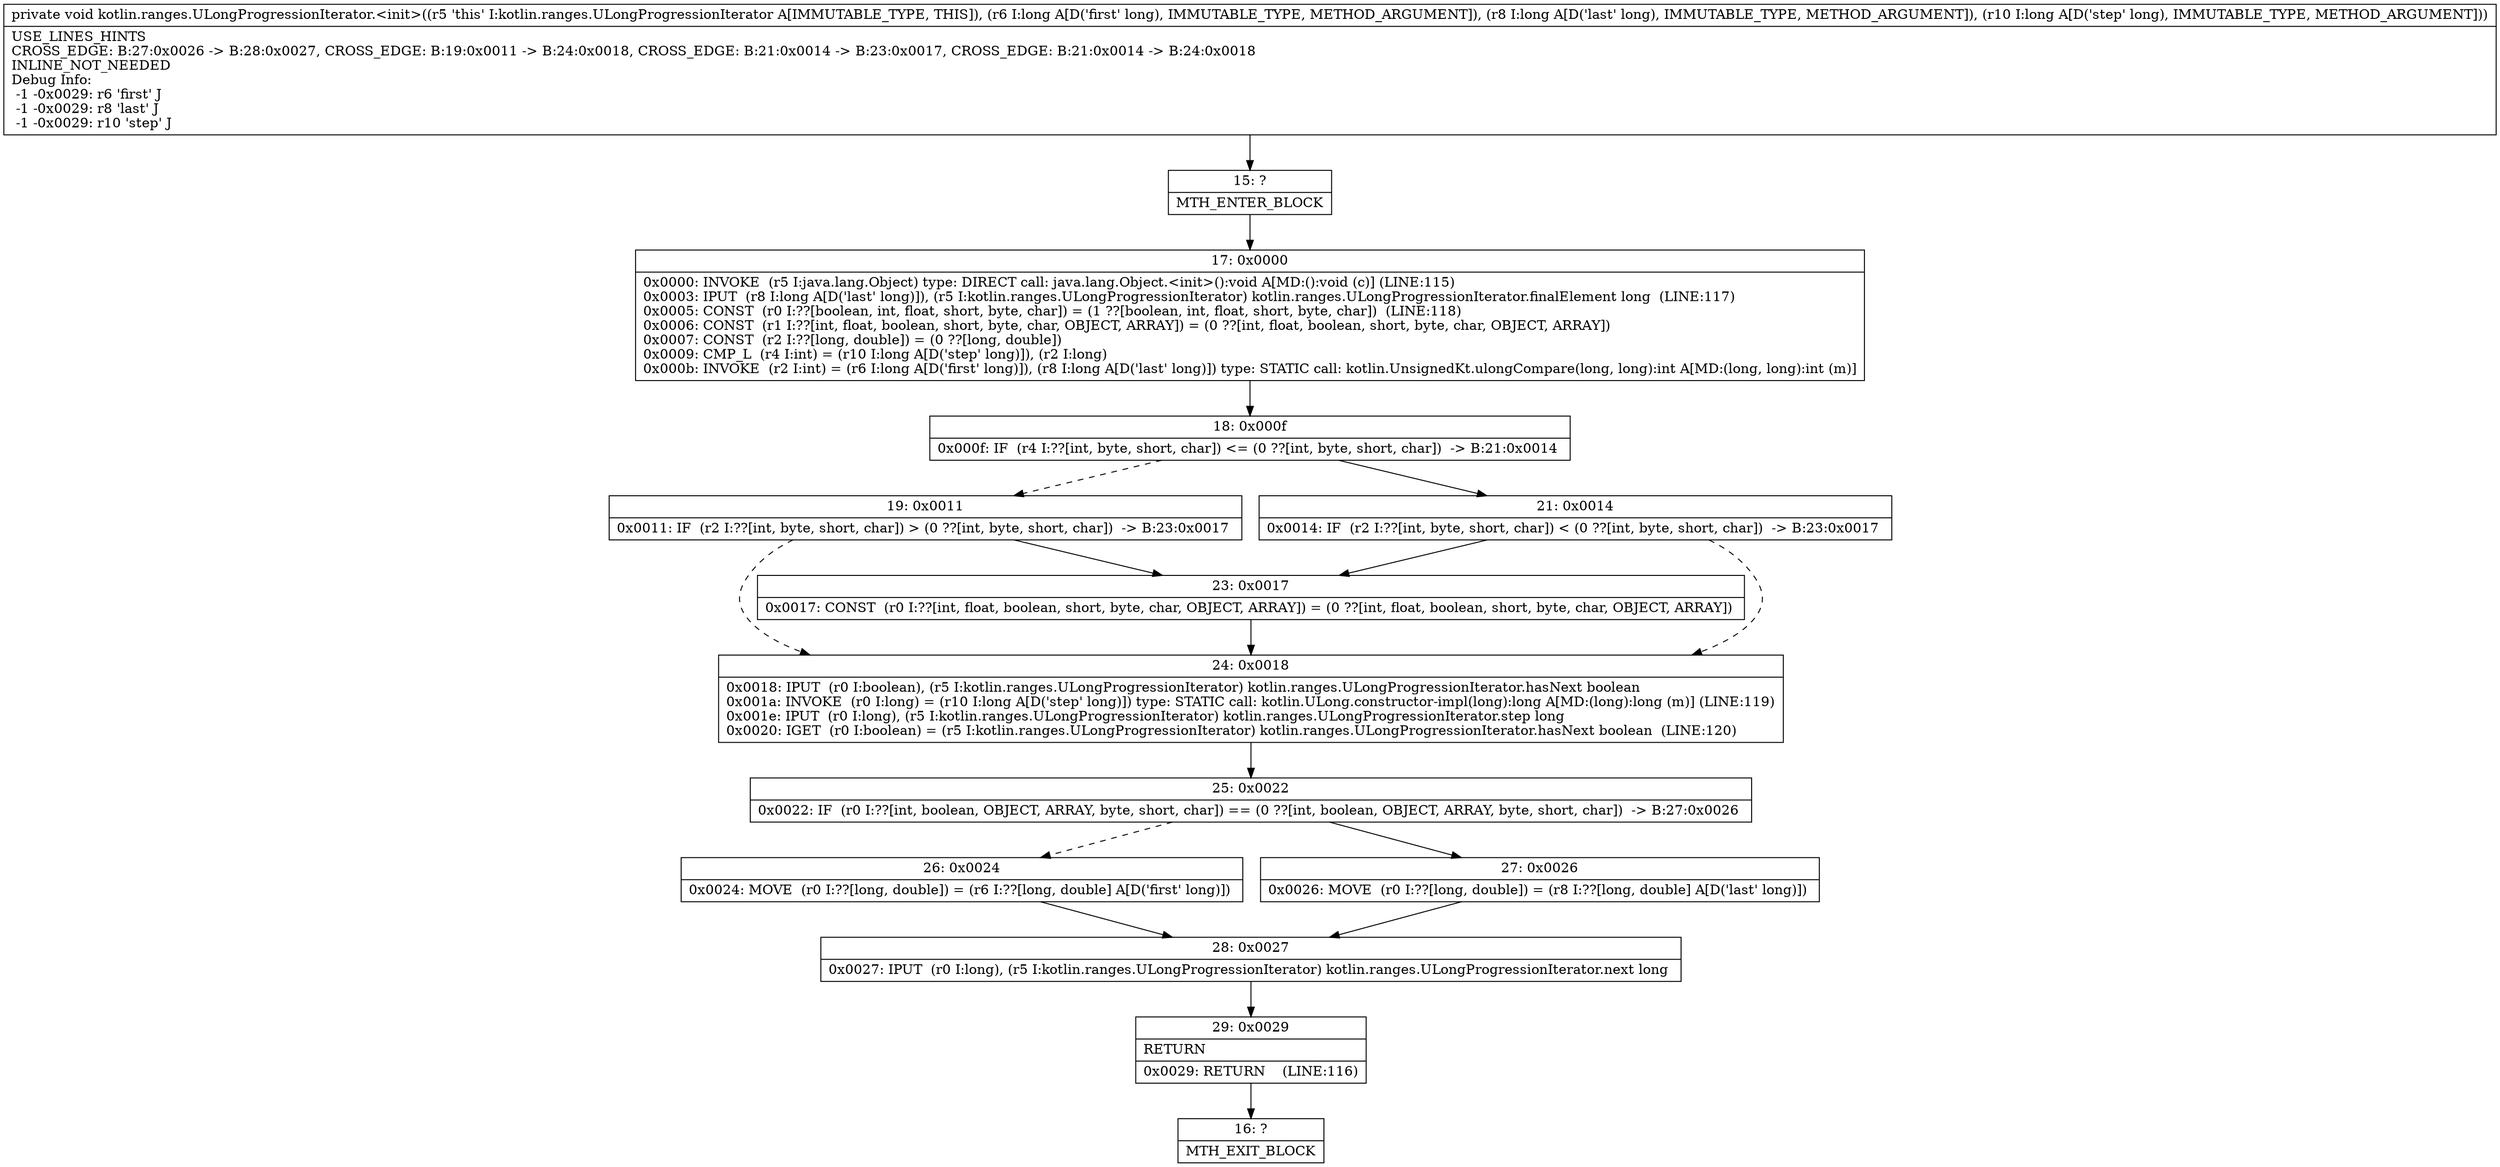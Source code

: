 digraph "CFG forkotlin.ranges.ULongProgressionIterator.\<init\>(JJJ)V" {
Node_15 [shape=record,label="{15\:\ ?|MTH_ENTER_BLOCK\l}"];
Node_17 [shape=record,label="{17\:\ 0x0000|0x0000: INVOKE  (r5 I:java.lang.Object) type: DIRECT call: java.lang.Object.\<init\>():void A[MD:():void (c)] (LINE:115)\l0x0003: IPUT  (r8 I:long A[D('last' long)]), (r5 I:kotlin.ranges.ULongProgressionIterator) kotlin.ranges.ULongProgressionIterator.finalElement long  (LINE:117)\l0x0005: CONST  (r0 I:??[boolean, int, float, short, byte, char]) = (1 ??[boolean, int, float, short, byte, char])  (LINE:118)\l0x0006: CONST  (r1 I:??[int, float, boolean, short, byte, char, OBJECT, ARRAY]) = (0 ??[int, float, boolean, short, byte, char, OBJECT, ARRAY]) \l0x0007: CONST  (r2 I:??[long, double]) = (0 ??[long, double]) \l0x0009: CMP_L  (r4 I:int) = (r10 I:long A[D('step' long)]), (r2 I:long) \l0x000b: INVOKE  (r2 I:int) = (r6 I:long A[D('first' long)]), (r8 I:long A[D('last' long)]) type: STATIC call: kotlin.UnsignedKt.ulongCompare(long, long):int A[MD:(long, long):int (m)]\l}"];
Node_18 [shape=record,label="{18\:\ 0x000f|0x000f: IF  (r4 I:??[int, byte, short, char]) \<= (0 ??[int, byte, short, char])  \-\> B:21:0x0014 \l}"];
Node_19 [shape=record,label="{19\:\ 0x0011|0x0011: IF  (r2 I:??[int, byte, short, char]) \> (0 ??[int, byte, short, char])  \-\> B:23:0x0017 \l}"];
Node_23 [shape=record,label="{23\:\ 0x0017|0x0017: CONST  (r0 I:??[int, float, boolean, short, byte, char, OBJECT, ARRAY]) = (0 ??[int, float, boolean, short, byte, char, OBJECT, ARRAY]) \l}"];
Node_24 [shape=record,label="{24\:\ 0x0018|0x0018: IPUT  (r0 I:boolean), (r5 I:kotlin.ranges.ULongProgressionIterator) kotlin.ranges.ULongProgressionIterator.hasNext boolean \l0x001a: INVOKE  (r0 I:long) = (r10 I:long A[D('step' long)]) type: STATIC call: kotlin.ULong.constructor\-impl(long):long A[MD:(long):long (m)] (LINE:119)\l0x001e: IPUT  (r0 I:long), (r5 I:kotlin.ranges.ULongProgressionIterator) kotlin.ranges.ULongProgressionIterator.step long \l0x0020: IGET  (r0 I:boolean) = (r5 I:kotlin.ranges.ULongProgressionIterator) kotlin.ranges.ULongProgressionIterator.hasNext boolean  (LINE:120)\l}"];
Node_25 [shape=record,label="{25\:\ 0x0022|0x0022: IF  (r0 I:??[int, boolean, OBJECT, ARRAY, byte, short, char]) == (0 ??[int, boolean, OBJECT, ARRAY, byte, short, char])  \-\> B:27:0x0026 \l}"];
Node_26 [shape=record,label="{26\:\ 0x0024|0x0024: MOVE  (r0 I:??[long, double]) = (r6 I:??[long, double] A[D('first' long)]) \l}"];
Node_28 [shape=record,label="{28\:\ 0x0027|0x0027: IPUT  (r0 I:long), (r5 I:kotlin.ranges.ULongProgressionIterator) kotlin.ranges.ULongProgressionIterator.next long \l}"];
Node_29 [shape=record,label="{29\:\ 0x0029|RETURN\l|0x0029: RETURN    (LINE:116)\l}"];
Node_16 [shape=record,label="{16\:\ ?|MTH_EXIT_BLOCK\l}"];
Node_27 [shape=record,label="{27\:\ 0x0026|0x0026: MOVE  (r0 I:??[long, double]) = (r8 I:??[long, double] A[D('last' long)]) \l}"];
Node_21 [shape=record,label="{21\:\ 0x0014|0x0014: IF  (r2 I:??[int, byte, short, char]) \< (0 ??[int, byte, short, char])  \-\> B:23:0x0017 \l}"];
MethodNode[shape=record,label="{private void kotlin.ranges.ULongProgressionIterator.\<init\>((r5 'this' I:kotlin.ranges.ULongProgressionIterator A[IMMUTABLE_TYPE, THIS]), (r6 I:long A[D('first' long), IMMUTABLE_TYPE, METHOD_ARGUMENT]), (r8 I:long A[D('last' long), IMMUTABLE_TYPE, METHOD_ARGUMENT]), (r10 I:long A[D('step' long), IMMUTABLE_TYPE, METHOD_ARGUMENT]))  | USE_LINES_HINTS\lCROSS_EDGE: B:27:0x0026 \-\> B:28:0x0027, CROSS_EDGE: B:19:0x0011 \-\> B:24:0x0018, CROSS_EDGE: B:21:0x0014 \-\> B:23:0x0017, CROSS_EDGE: B:21:0x0014 \-\> B:24:0x0018\lINLINE_NOT_NEEDED\lDebug Info:\l  \-1 \-0x0029: r6 'first' J\l  \-1 \-0x0029: r8 'last' J\l  \-1 \-0x0029: r10 'step' J\l}"];
MethodNode -> Node_15;Node_15 -> Node_17;
Node_17 -> Node_18;
Node_18 -> Node_19[style=dashed];
Node_18 -> Node_21;
Node_19 -> Node_23;
Node_19 -> Node_24[style=dashed];
Node_23 -> Node_24;
Node_24 -> Node_25;
Node_25 -> Node_26[style=dashed];
Node_25 -> Node_27;
Node_26 -> Node_28;
Node_28 -> Node_29;
Node_29 -> Node_16;
Node_27 -> Node_28;
Node_21 -> Node_23;
Node_21 -> Node_24[style=dashed];
}

